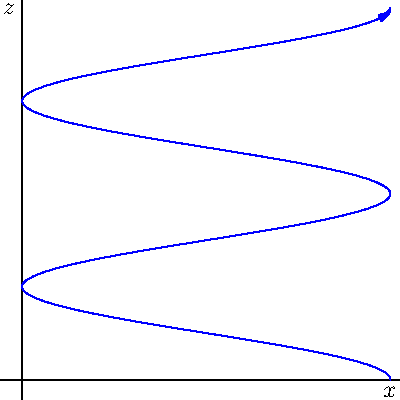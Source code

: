 import graph;

size(200,IgnoreAspect);

real x(real t) {return 1+cos(2pi*t);}
real z(real t) {return t;}

path p=graph(x,z,0,2,operator ..);

draw(p,blue,Arrow);

axes("$x$","$z$");
